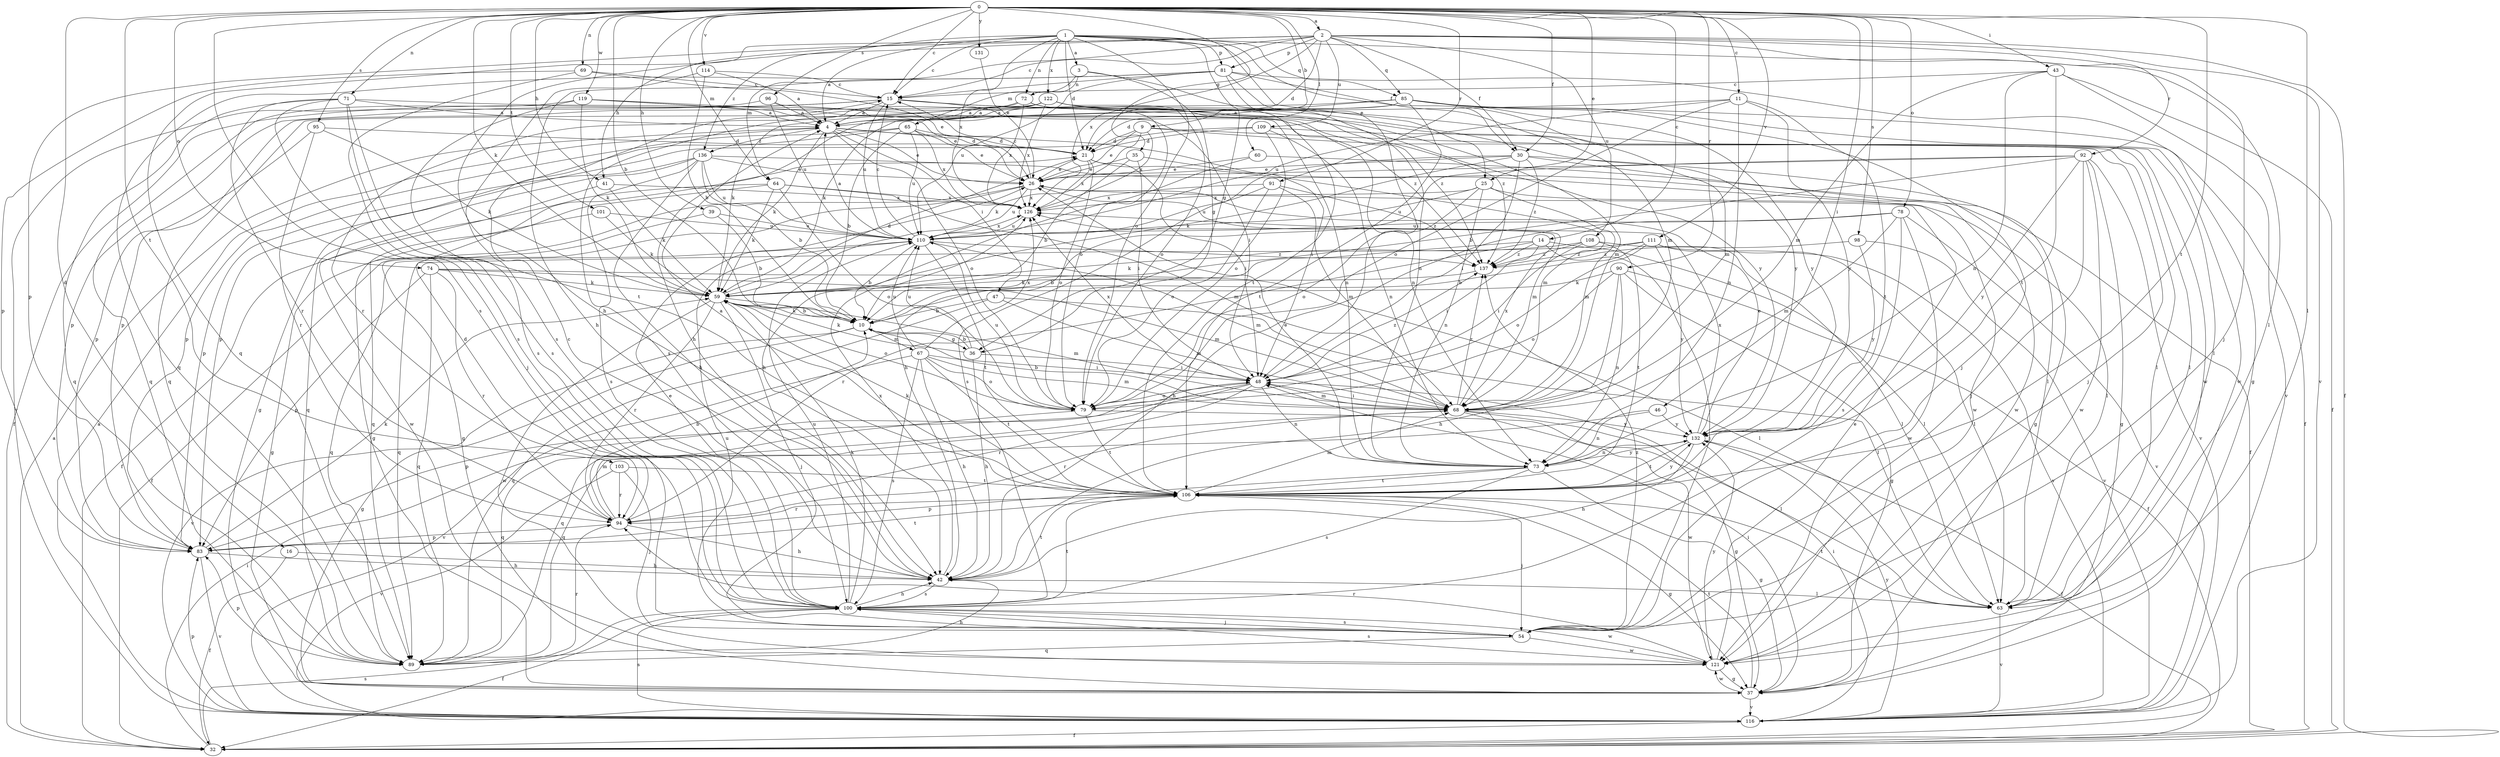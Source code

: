 strict digraph  {
0;
1;
2;
3;
4;
9;
10;
11;
14;
15;
16;
21;
25;
26;
30;
32;
35;
36;
37;
39;
41;
42;
43;
46;
47;
48;
54;
59;
60;
63;
64;
65;
67;
68;
69;
71;
72;
73;
74;
78;
79;
81;
83;
85;
89;
90;
91;
92;
94;
95;
96;
98;
100;
101;
103;
106;
108;
109;
110;
111;
114;
116;
119;
121;
122;
126;
131;
132;
136;
137;
0 -> 2  [label=a];
0 -> 9  [label=b];
0 -> 10  [label=b];
0 -> 11  [label=c];
0 -> 14  [label=c];
0 -> 15  [label=c];
0 -> 16  [label=d];
0 -> 25  [label=e];
0 -> 30  [label=f];
0 -> 35  [label=g];
0 -> 39  [label=h];
0 -> 41  [label=h];
0 -> 43  [label=i];
0 -> 46  [label=i];
0 -> 59  [label=k];
0 -> 60  [label=l];
0 -> 63  [label=l];
0 -> 64  [label=m];
0 -> 69  [label=n];
0 -> 71  [label=n];
0 -> 74  [label=o];
0 -> 78  [label=o];
0 -> 90  [label=r];
0 -> 91  [label=r];
0 -> 95  [label=s];
0 -> 96  [label=s];
0 -> 98  [label=s];
0 -> 100  [label=s];
0 -> 101  [label=t];
0 -> 103  [label=t];
0 -> 106  [label=t];
0 -> 111  [label=v];
0 -> 114  [label=v];
0 -> 119  [label=w];
0 -> 131  [label=y];
1 -> 3  [label=a];
1 -> 4  [label=a];
1 -> 15  [label=c];
1 -> 21  [label=d];
1 -> 25  [label=e];
1 -> 30  [label=f];
1 -> 36  [label=g];
1 -> 41  [label=h];
1 -> 63  [label=l];
1 -> 72  [label=n];
1 -> 79  [label=o];
1 -> 81  [label=p];
1 -> 85  [label=q];
1 -> 122  [label=x];
1 -> 126  [label=x];
1 -> 136  [label=z];
2 -> 15  [label=c];
2 -> 21  [label=d];
2 -> 30  [label=f];
2 -> 32  [label=f];
2 -> 42  [label=h];
2 -> 54  [label=j];
2 -> 64  [label=m];
2 -> 81  [label=p];
2 -> 83  [label=p];
2 -> 85  [label=q];
2 -> 89  [label=q];
2 -> 92  [label=r];
2 -> 108  [label=u];
2 -> 109  [label=u];
2 -> 116  [label=v];
2 -> 126  [label=x];
3 -> 36  [label=g];
3 -> 65  [label=m];
3 -> 72  [label=n];
3 -> 73  [label=n];
4 -> 21  [label=d];
4 -> 26  [label=e];
4 -> 47  [label=i];
4 -> 48  [label=i];
4 -> 59  [label=k];
4 -> 79  [label=o];
4 -> 136  [label=z];
9 -> 21  [label=d];
9 -> 26  [label=e];
9 -> 54  [label=j];
9 -> 59  [label=k];
9 -> 63  [label=l];
9 -> 126  [label=x];
10 -> 36  [label=g];
10 -> 37  [label=g];
10 -> 59  [label=k];
10 -> 67  [label=m];
10 -> 116  [label=v];
11 -> 4  [label=a];
11 -> 73  [label=n];
11 -> 79  [label=o];
11 -> 106  [label=t];
11 -> 110  [label=u];
11 -> 132  [label=y];
14 -> 10  [label=b];
14 -> 48  [label=i];
14 -> 54  [label=j];
14 -> 63  [label=l];
14 -> 94  [label=r];
14 -> 137  [label=z];
15 -> 4  [label=a];
15 -> 32  [label=f];
15 -> 83  [label=p];
15 -> 110  [label=u];
15 -> 121  [label=w];
15 -> 132  [label=y];
15 -> 137  [label=z];
16 -> 32  [label=f];
16 -> 42  [label=h];
21 -> 26  [label=e];
21 -> 48  [label=i];
21 -> 68  [label=m];
21 -> 79  [label=o];
21 -> 126  [label=x];
25 -> 63  [label=l];
25 -> 68  [label=m];
25 -> 73  [label=n];
25 -> 79  [label=o];
25 -> 110  [label=u];
25 -> 126  [label=x];
26 -> 15  [label=c];
26 -> 37  [label=g];
26 -> 68  [label=m];
26 -> 89  [label=q];
26 -> 110  [label=u];
26 -> 126  [label=x];
30 -> 26  [label=e];
30 -> 37  [label=g];
30 -> 48  [label=i];
30 -> 59  [label=k];
30 -> 100  [label=s];
30 -> 121  [label=w];
30 -> 137  [label=z];
32 -> 4  [label=a];
32 -> 48  [label=i];
32 -> 100  [label=s];
35 -> 10  [label=b];
35 -> 26  [label=e];
35 -> 48  [label=i];
35 -> 63  [label=l];
36 -> 10  [label=b];
36 -> 42  [label=h];
36 -> 48  [label=i];
36 -> 59  [label=k];
36 -> 110  [label=u];
37 -> 48  [label=i];
37 -> 106  [label=t];
37 -> 116  [label=v];
37 -> 121  [label=w];
39 -> 10  [label=b];
39 -> 32  [label=f];
39 -> 110  [label=u];
41 -> 59  [label=k];
41 -> 121  [label=w];
41 -> 126  [label=x];
42 -> 15  [label=c];
42 -> 63  [label=l];
42 -> 100  [label=s];
42 -> 106  [label=t];
42 -> 126  [label=x];
43 -> 15  [label=c];
43 -> 32  [label=f];
43 -> 68  [label=m];
43 -> 73  [label=n];
43 -> 106  [label=t];
43 -> 116  [label=v];
46 -> 73  [label=n];
46 -> 89  [label=q];
46 -> 132  [label=y];
47 -> 10  [label=b];
47 -> 63  [label=l];
47 -> 68  [label=m];
47 -> 89  [label=q];
48 -> 68  [label=m];
48 -> 73  [label=n];
48 -> 79  [label=o];
48 -> 83  [label=p];
48 -> 89  [label=q];
48 -> 94  [label=r];
48 -> 126  [label=x];
48 -> 137  [label=z];
54 -> 89  [label=q];
54 -> 100  [label=s];
54 -> 110  [label=u];
54 -> 121  [label=w];
54 -> 137  [label=z];
59 -> 10  [label=b];
59 -> 21  [label=d];
59 -> 54  [label=j];
59 -> 68  [label=m];
59 -> 79  [label=o];
59 -> 94  [label=r];
59 -> 121  [label=w];
60 -> 26  [label=e];
60 -> 32  [label=f];
60 -> 42  [label=h];
63 -> 106  [label=t];
63 -> 116  [label=v];
64 -> 32  [label=f];
64 -> 37  [label=g];
64 -> 59  [label=k];
64 -> 68  [label=m];
64 -> 79  [label=o];
64 -> 126  [label=x];
65 -> 10  [label=b];
65 -> 21  [label=d];
65 -> 26  [label=e];
65 -> 37  [label=g];
65 -> 83  [label=p];
65 -> 110  [label=u];
65 -> 126  [label=x];
67 -> 42  [label=h];
67 -> 48  [label=i];
67 -> 68  [label=m];
67 -> 79  [label=o];
67 -> 100  [label=s];
67 -> 106  [label=t];
67 -> 110  [label=u];
67 -> 116  [label=v];
67 -> 126  [label=x];
68 -> 10  [label=b];
68 -> 37  [label=g];
68 -> 48  [label=i];
68 -> 94  [label=r];
68 -> 121  [label=w];
68 -> 126  [label=x];
68 -> 132  [label=y];
68 -> 137  [label=z];
69 -> 15  [label=c];
69 -> 26  [label=e];
69 -> 83  [label=p];
69 -> 100  [label=s];
71 -> 4  [label=a];
71 -> 54  [label=j];
71 -> 73  [label=n];
71 -> 89  [label=q];
71 -> 94  [label=r];
71 -> 100  [label=s];
71 -> 106  [label=t];
72 -> 4  [label=a];
72 -> 59  [label=k];
72 -> 79  [label=o];
72 -> 126  [label=x];
72 -> 137  [label=z];
73 -> 26  [label=e];
73 -> 37  [label=g];
73 -> 83  [label=p];
73 -> 100  [label=s];
73 -> 106  [label=t];
73 -> 132  [label=y];
74 -> 59  [label=k];
74 -> 63  [label=l];
74 -> 68  [label=m];
74 -> 83  [label=p];
74 -> 89  [label=q];
74 -> 94  [label=r];
78 -> 42  [label=h];
78 -> 68  [label=m];
78 -> 100  [label=s];
78 -> 110  [label=u];
78 -> 116  [label=v];
78 -> 121  [label=w];
79 -> 63  [label=l];
79 -> 89  [label=q];
79 -> 106  [label=t];
79 -> 110  [label=u];
81 -> 15  [label=c];
81 -> 37  [label=g];
81 -> 42  [label=h];
81 -> 48  [label=i];
81 -> 68  [label=m];
81 -> 89  [label=q];
81 -> 106  [label=t];
81 -> 110  [label=u];
83 -> 42  [label=h];
83 -> 59  [label=k];
83 -> 106  [label=t];
83 -> 116  [label=v];
85 -> 4  [label=a];
85 -> 21  [label=d];
85 -> 32  [label=f];
85 -> 42  [label=h];
85 -> 54  [label=j];
85 -> 59  [label=k];
85 -> 68  [label=m];
85 -> 106  [label=t];
85 -> 121  [label=w];
85 -> 132  [label=y];
89 -> 42  [label=h];
89 -> 83  [label=p];
89 -> 94  [label=r];
90 -> 32  [label=f];
90 -> 37  [label=g];
90 -> 42  [label=h];
90 -> 59  [label=k];
90 -> 73  [label=n];
90 -> 79  [label=o];
91 -> 68  [label=m];
91 -> 79  [label=o];
91 -> 110  [label=u];
91 -> 126  [label=x];
91 -> 137  [label=z];
92 -> 10  [label=b];
92 -> 26  [label=e];
92 -> 37  [label=g];
92 -> 42  [label=h];
92 -> 54  [label=j];
92 -> 116  [label=v];
92 -> 121  [label=w];
92 -> 132  [label=y];
94 -> 10  [label=b];
94 -> 21  [label=d];
94 -> 42  [label=h];
94 -> 68  [label=m];
94 -> 83  [label=p];
95 -> 21  [label=d];
95 -> 59  [label=k];
95 -> 83  [label=p];
95 -> 94  [label=r];
96 -> 4  [label=a];
96 -> 110  [label=u];
96 -> 116  [label=v];
96 -> 137  [label=z];
98 -> 116  [label=v];
98 -> 132  [label=y];
98 -> 137  [label=z];
100 -> 26  [label=e];
100 -> 32  [label=f];
100 -> 42  [label=h];
100 -> 54  [label=j];
100 -> 59  [label=k];
100 -> 106  [label=t];
100 -> 110  [label=u];
100 -> 121  [label=w];
101 -> 37  [label=g];
101 -> 59  [label=k];
101 -> 110  [label=u];
103 -> 54  [label=j];
103 -> 94  [label=r];
103 -> 106  [label=t];
103 -> 116  [label=v];
106 -> 4  [label=a];
106 -> 37  [label=g];
106 -> 54  [label=j];
106 -> 59  [label=k];
106 -> 68  [label=m];
106 -> 94  [label=r];
106 -> 132  [label=y];
108 -> 48  [label=i];
108 -> 59  [label=k];
108 -> 63  [label=l];
108 -> 106  [label=t];
108 -> 137  [label=z];
109 -> 21  [label=d];
109 -> 63  [label=l];
109 -> 73  [label=n];
109 -> 79  [label=o];
109 -> 83  [label=p];
110 -> 4  [label=a];
110 -> 10  [label=b];
110 -> 15  [label=c];
110 -> 68  [label=m];
110 -> 89  [label=q];
110 -> 106  [label=t];
110 -> 126  [label=x];
110 -> 137  [label=z];
111 -> 10  [label=b];
111 -> 63  [label=l];
111 -> 79  [label=o];
111 -> 89  [label=q];
111 -> 116  [label=v];
111 -> 132  [label=y];
111 -> 137  [label=z];
114 -> 4  [label=a];
114 -> 10  [label=b];
114 -> 15  [label=c];
114 -> 100  [label=s];
116 -> 4  [label=a];
116 -> 32  [label=f];
116 -> 48  [label=i];
116 -> 83  [label=p];
116 -> 100  [label=s];
116 -> 132  [label=y];
119 -> 4  [label=a];
119 -> 26  [label=e];
119 -> 48  [label=i];
119 -> 59  [label=k];
119 -> 89  [label=q];
119 -> 100  [label=s];
121 -> 26  [label=e];
121 -> 37  [label=g];
121 -> 94  [label=r];
121 -> 100  [label=s];
121 -> 132  [label=y];
122 -> 4  [label=a];
122 -> 63  [label=l];
122 -> 68  [label=m];
122 -> 73  [label=n];
122 -> 79  [label=o];
122 -> 83  [label=p];
122 -> 89  [label=q];
122 -> 94  [label=r];
122 -> 100  [label=s];
122 -> 126  [label=x];
122 -> 132  [label=y];
126 -> 110  [label=u];
131 -> 26  [label=e];
132 -> 26  [label=e];
132 -> 32  [label=f];
132 -> 42  [label=h];
132 -> 73  [label=n];
132 -> 106  [label=t];
132 -> 126  [label=x];
136 -> 10  [label=b];
136 -> 26  [label=e];
136 -> 42  [label=h];
136 -> 83  [label=p];
136 -> 89  [label=q];
136 -> 100  [label=s];
136 -> 110  [label=u];
136 -> 121  [label=w];
137 -> 59  [label=k];
}
